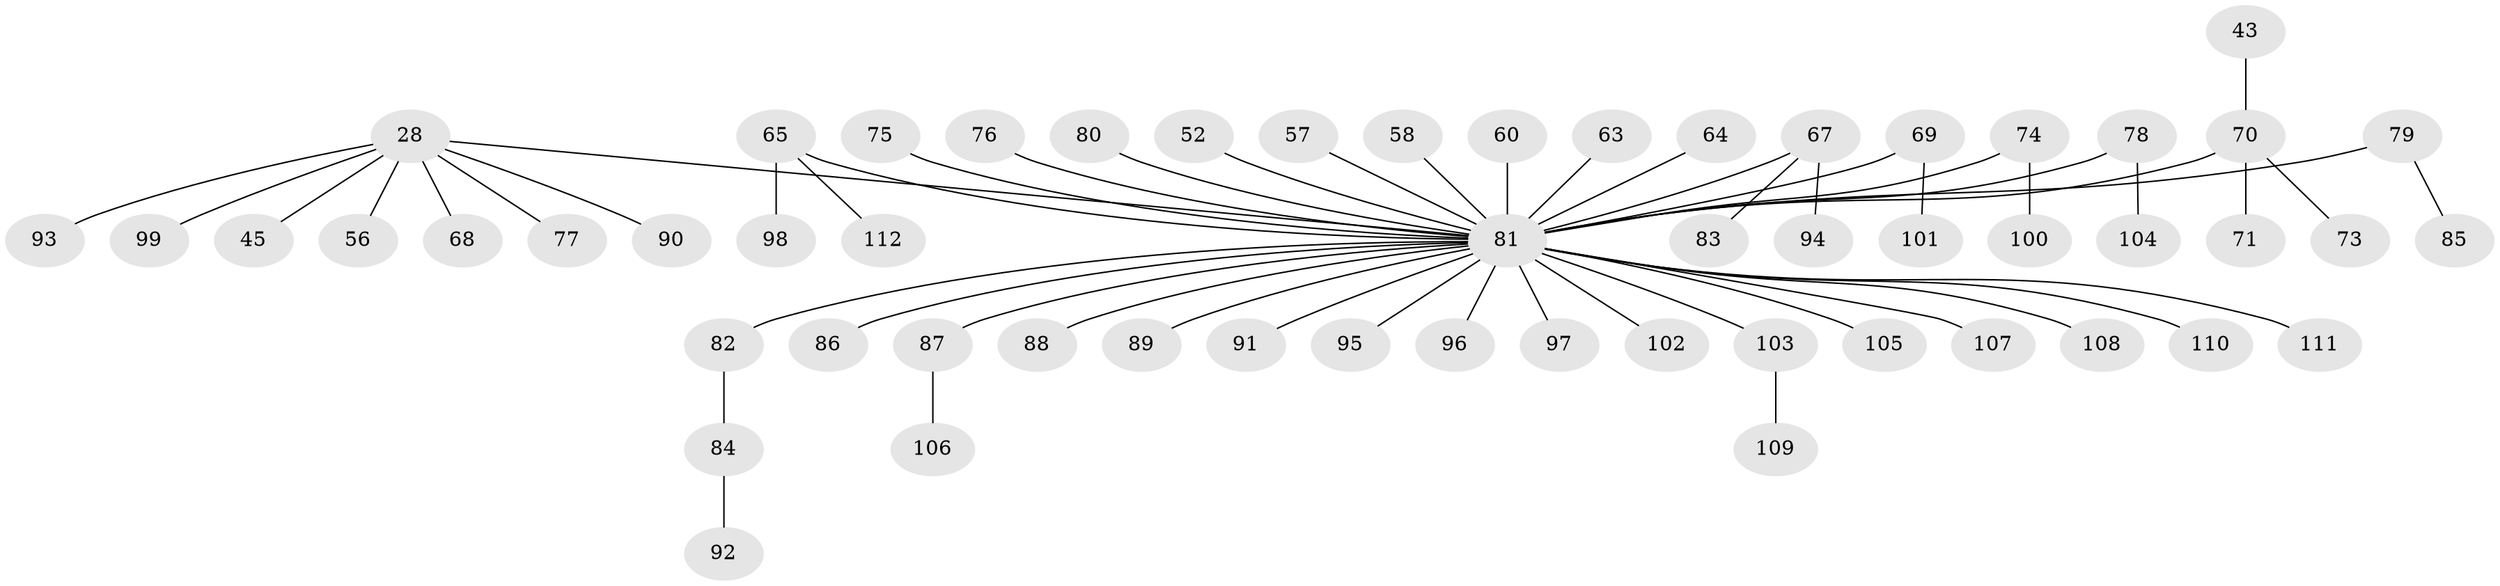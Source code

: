 // original degree distribution, {6: 0.026785714285714284, 3: 0.10714285714285714, 4: 0.08928571428571429, 2: 0.22321428571428573, 5: 0.03571428571428571, 1: 0.5178571428571429}
// Generated by graph-tools (version 1.1) at 2025/52/03/09/25 04:52:38]
// undirected, 56 vertices, 55 edges
graph export_dot {
graph [start="1"]
  node [color=gray90,style=filled];
  28 [super="+20"];
  43;
  45;
  52;
  56;
  57;
  58;
  60;
  63;
  64;
  65 [super="+62"];
  67 [super="+34"];
  68;
  69;
  70 [super="+40"];
  71;
  73;
  74;
  75;
  76;
  77;
  78;
  79;
  80;
  81 [super="+55+72+46+47+48+66+50+51+54"];
  82 [super="+38"];
  83;
  84;
  85;
  86;
  87;
  88;
  89;
  90;
  91;
  92;
  93;
  94;
  95;
  96;
  97;
  98;
  99;
  100;
  101;
  102;
  103;
  104;
  105;
  106;
  107;
  108;
  109;
  110;
  111;
  112;
  28 -- 45;
  28 -- 56;
  28 -- 90;
  28 -- 99;
  28 -- 68;
  28 -- 93;
  28 -- 77;
  28 -- 81;
  43 -- 70;
  52 -- 81;
  57 -- 81;
  58 -- 81;
  60 -- 81;
  63 -- 81;
  64 -- 81;
  65 -- 98;
  65 -- 112;
  65 -- 81;
  67 -- 83;
  67 -- 94;
  67 -- 81;
  69 -- 101;
  69 -- 81;
  70 -- 71;
  70 -- 73;
  70 -- 81;
  74 -- 100;
  74 -- 81;
  75 -- 81;
  76 -- 81;
  78 -- 104;
  78 -- 81;
  79 -- 85;
  79 -- 81;
  80 -- 81;
  81 -- 88;
  81 -- 89;
  81 -- 91;
  81 -- 95;
  81 -- 96;
  81 -- 97;
  81 -- 102;
  81 -- 105;
  81 -- 107;
  81 -- 108;
  81 -- 110;
  81 -- 111;
  81 -- 82;
  81 -- 103;
  81 -- 86;
  81 -- 87;
  82 -- 84;
  84 -- 92;
  87 -- 106;
  103 -- 109;
}
